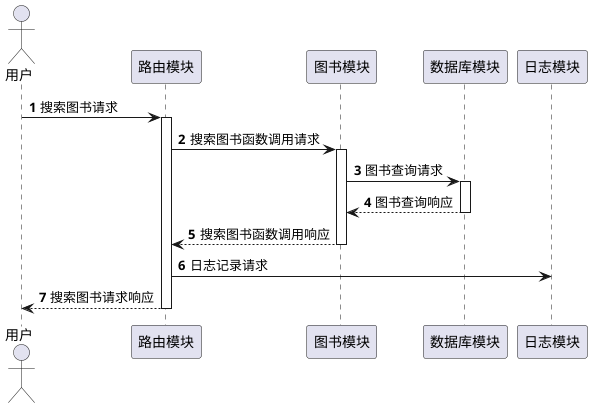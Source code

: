 @startuml
'https://plantuml.com/sequence-diagram

autonumber

actor 用户 as general
participant 路由模块 as router
participant 图书模块 as book
participant 数据库模块 as database
participant 日志模块 as log


general -> router++ : 搜索图书请求
router -> book ++: 搜索图书函数调用请求
book -> database ++: 图书查询请求
database --> book --: 图书查询响应
book --> router --: 搜索图书函数调用响应
router -> log : 日志记录请求
router --> general --: 搜索图书请求响应


@enduml